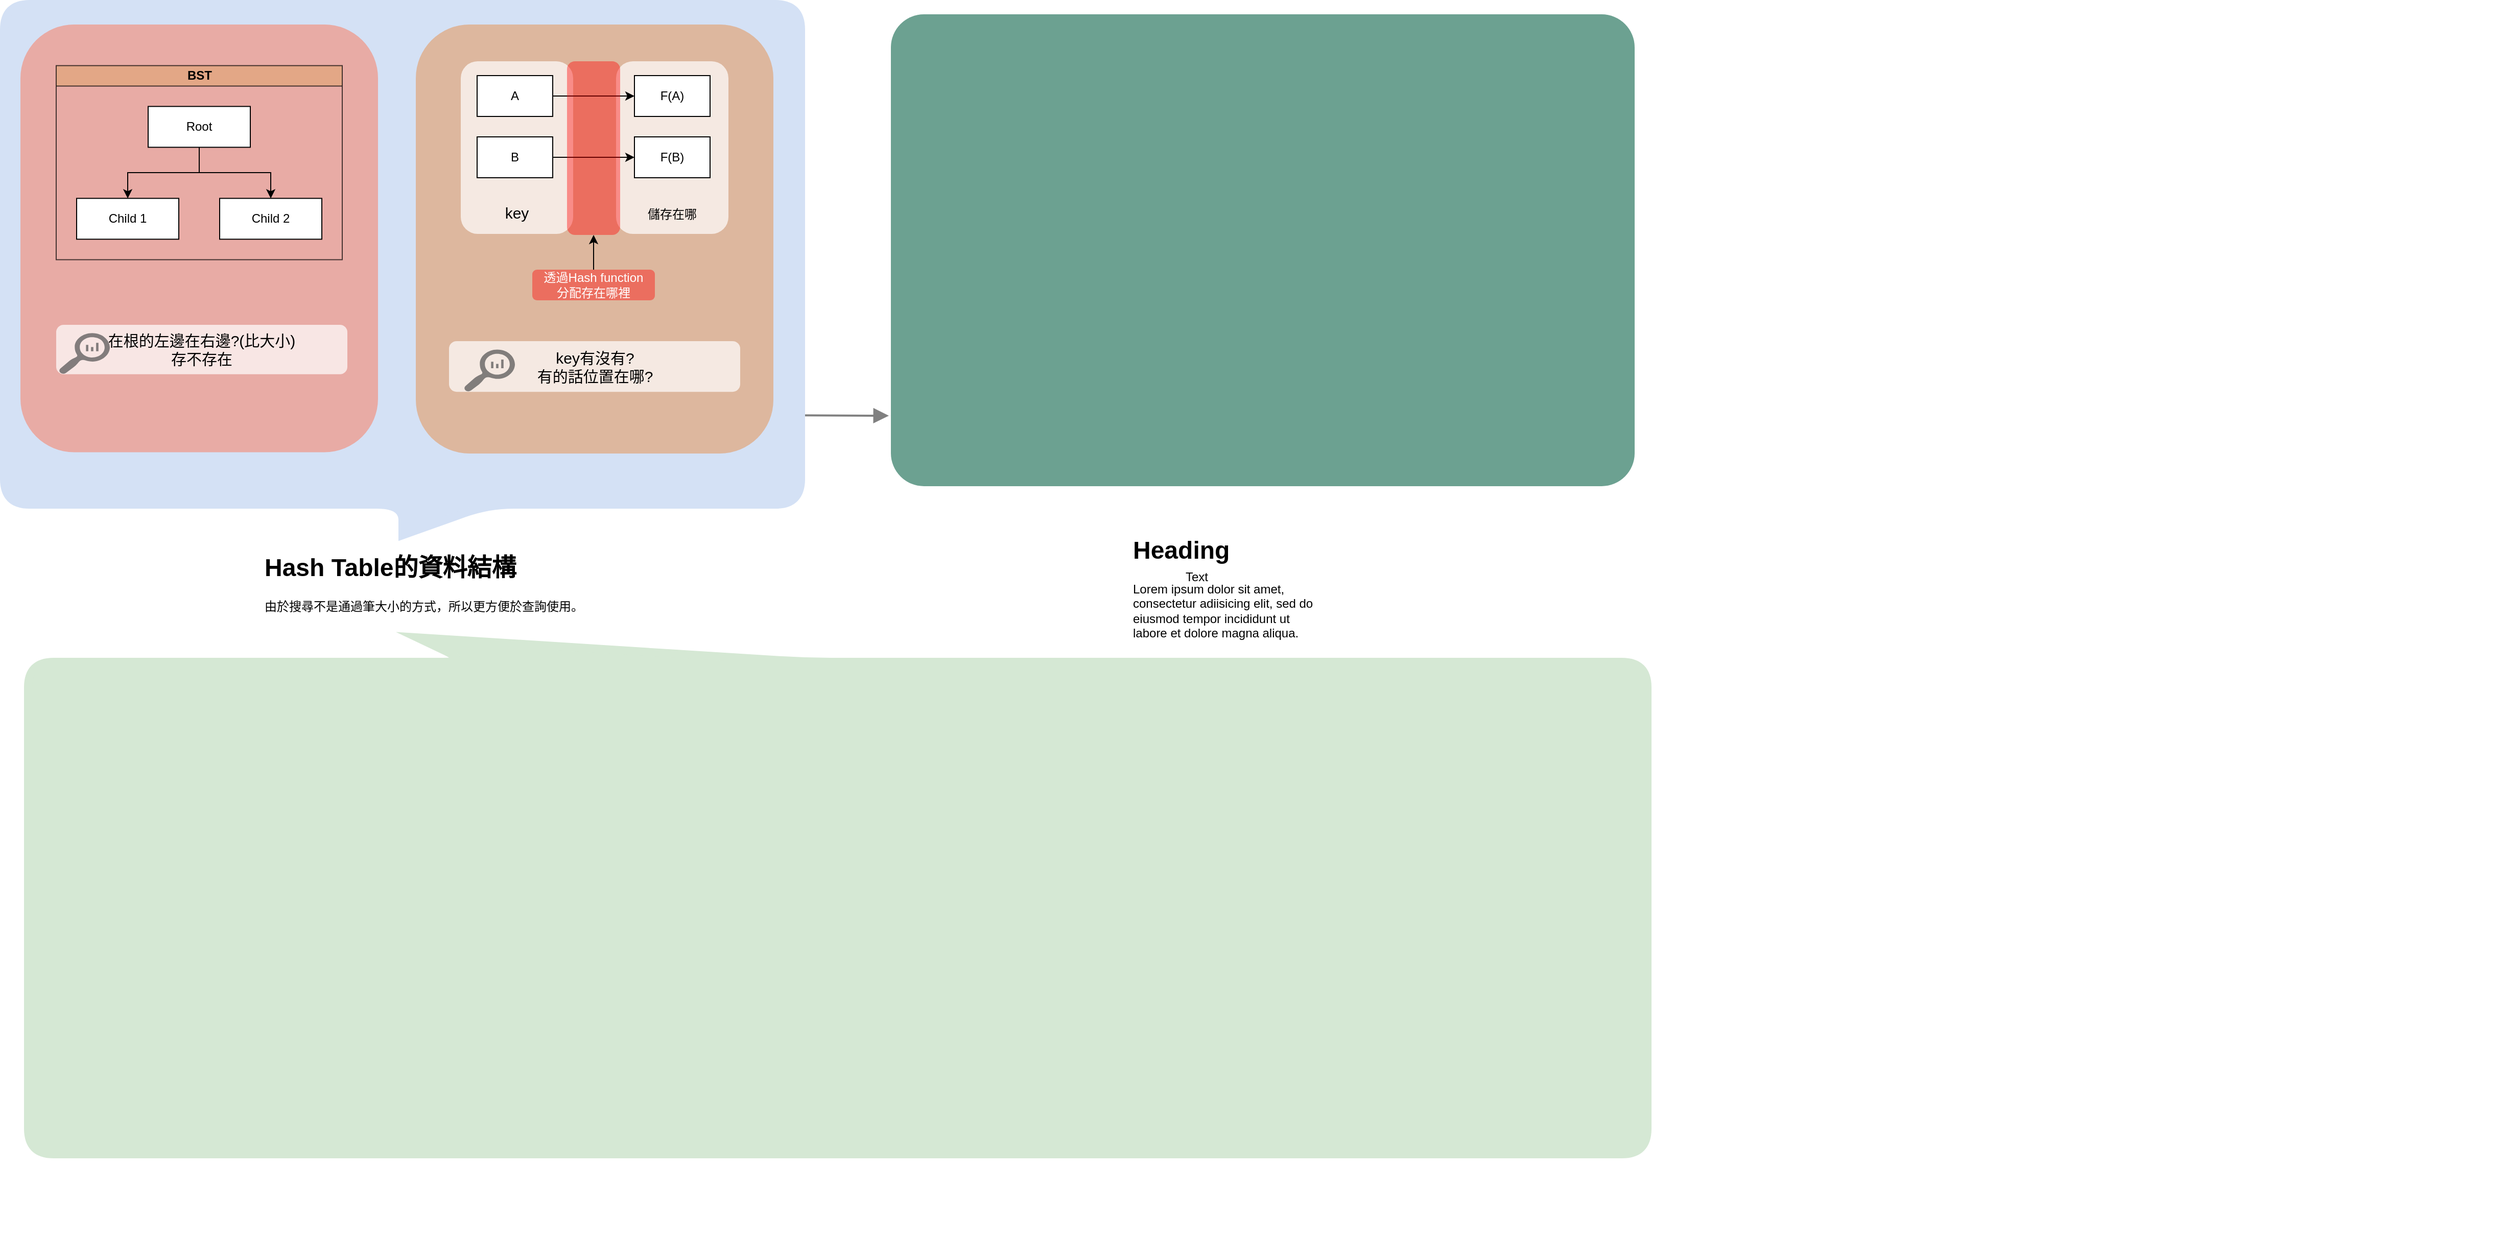 <mxfile version="12.3.2" type="device" pages="1"><diagram id="zfg-Ta_0PXxhBNGtbEZO" name="第1頁"><mxGraphModel dx="530" dy="326" grid="1" gridSize="10" guides="1" tooltips="1" connect="1" arrows="1" fold="1" page="1" pageScale="1" pageWidth="827" pageHeight="1169" math="0" shadow="0"><root><mxCell id="0"/><mxCell id="1" parent="0"/><mxCell id="-Kiuao5-XQmQE-Mk2HIP-12" value="" style="group;opacity=40;container=1;" vertex="1" connectable="0" parent="1"><mxGeometry x="26" y="100" width="2426" height="1118" as="geometry"/></mxCell><mxCell id="-Kiuao5-XQmQE-Mk2HIP-50" value="&lt;h1&gt;Hash Table的資料結構&lt;/h1&gt;&lt;div&gt;由於搜尋不是通過筆大小的方式，所以更方便於查詢使用。&lt;/div&gt;" style="text;html=1;strokeColor=none;fillColor=none;spacing=5;spacingTop=-20;whiteSpace=wrap;overflow=hidden;rounded=0;glass=0;comic=1;" vertex="1" parent="-Kiuao5-XQmQE-Mk2HIP-12"><mxGeometry x="234" y="442.114" width="330" height="116.856" as="geometry"/></mxCell><mxCell id="-Kiuao5-XQmQE-Mk2HIP-51" value="" style="shape=callout;whiteSpace=wrap;html=1;perimeter=calloutPerimeter;fontFamily=Helvetica;fontSize=12;fontColor=#000000;align=center;strokeColor=#D5E8D4;strokeWidth=8;rounded=1;arcSize=50;base=330;fillColor=#D5E8D4;position2=0.76;rotation=180;size=24;position=0.52;" vertex="1" parent="-Kiuao5-XQmQE-Mk2HIP-12"><mxGeometry x="7.5" y="530" width="1585" height="506" as="geometry"/></mxCell><mxCell id="-Kiuao5-XQmQE-Mk2HIP-52" value="&lt;h1&gt;Heading&lt;/h1&gt;&lt;p&gt;Lorem ipsum dolor sit amet, consectetur adiisicing elit, sed do eiusmod tempor incididunt ut labore et dolore magna aliqua.&lt;/p&gt;" style="text;html=1;strokeColor=none;fillColor=none;spacing=5;spacingTop=-20;whiteSpace=wrap;overflow=hidden;rounded=0;glass=0;comic=1;" vertex="1" parent="-Kiuao5-XQmQE-Mk2HIP-12"><mxGeometry x="1084" y="424.662" width="190" height="116.856" as="geometry"/></mxCell><mxCell id="-Kiuao5-XQmQE-Mk2HIP-53" value="" style="rounded=1;whiteSpace=wrap;html=1;fontFamily=Helvetica;fontSize=12;fontColor=#000000;align=center;strokeWidth=8;fillColor=#6CA191;strokeColor=none;arcSize=7;" vertex="1" parent="-Kiuao5-XQmQE-Mk2HIP-12"><mxGeometry x="852" y="-80" width="728" height="462" as="geometry"/></mxCell><mxCell id="-Kiuao5-XQmQE-Mk2HIP-54" value="" style="edgeStyle=none;html=1;strokeColor=#808080;endArrow=block;endSize=10;dashed=0;verticalAlign=bottom;strokeWidth=2;" edge="1" parent="-Kiuao5-XQmQE-Mk2HIP-12"><mxGeometry width="160" relative="1" as="geometry"><mxPoint x="730" y="312.5" as="sourcePoint"/><mxPoint x="850" y="313" as="targetPoint"/></mxGeometry></mxCell><mxCell id="-Kiuao5-XQmQE-Mk2HIP-82" value="" style="group" vertex="1" connectable="0" parent="1"><mxGeometry x="10" y="10" width="780" height="520" as="geometry"/></mxCell><mxCell id="-Kiuao5-XQmQE-Mk2HIP-45" value="" style="shape=callout;whiteSpace=wrap;html=1;perimeter=calloutPerimeter;fontFamily=Helvetica;fontSize=12;fontColor=#000000;align=center;strokeColor=#D4E1F5;strokeWidth=8;rounded=1;arcSize=50;base=84;fillColor=#D4E1F5;" vertex="1" parent="-Kiuao5-XQmQE-Mk2HIP-82"><mxGeometry width="780" height="520" as="geometry"/></mxCell><mxCell id="-Kiuao5-XQmQE-Mk2HIP-2" value="" style="rounded=1;whiteSpace=wrap;html=1;fillColor=#F19483;strokeColor=none;opacity=70;" vertex="1" parent="-Kiuao5-XQmQE-Mk2HIP-82"><mxGeometry x="16" y="20" width="350" height="418.734" as="geometry"/></mxCell><mxCell id="-Kiuao5-XQmQE-Mk2HIP-3" value="" style="rounded=1;whiteSpace=wrap;html=1;fillColor=#E1A679;strokeColor=none;opacity=70;" vertex="1" parent="-Kiuao5-XQmQE-Mk2HIP-82"><mxGeometry x="403" y="20" width="350" height="420" as="geometry"/></mxCell><mxCell id="-Kiuao5-XQmQE-Mk2HIP-39" value="&lt;br&gt;&lt;br&gt;&lt;br&gt;&lt;br&gt;&lt;br&gt;&lt;br&gt;&lt;br&gt;&lt;br&gt;&lt;br&gt;儲存在哪" style="rounded=1;whiteSpace=wrap;html=1;fillColor=#FFFFFF;opacity=70;strokeColor=none;" vertex="1" parent="-Kiuao5-XQmQE-Mk2HIP-82"><mxGeometry x="599" y="56" width="110" height="169" as="geometry"/></mxCell><mxCell id="-Kiuao5-XQmQE-Mk2HIP-38" value="&lt;span style=&quot;font-size: 15px&quot;&gt;&lt;br&gt;&lt;br&gt;&lt;br&gt;&lt;br&gt;&lt;br&gt;&lt;br&gt;&lt;br&gt;key&lt;br&gt;&lt;/span&gt;" style="rounded=1;whiteSpace=wrap;html=1;fillColor=#FFFFFF;opacity=70;strokeColor=none;" vertex="1" parent="-Kiuao5-XQmQE-Mk2HIP-82"><mxGeometry x="447" y="56" width="110" height="169" as="geometry"/></mxCell><mxCell id="-Kiuao5-XQmQE-Mk2HIP-13" value="&lt;span style=&quot;font-size: 15px&quot;&gt;key有沒有?&lt;br&gt;有的話位置在哪?&lt;br&gt;&lt;/span&gt;" style="rounded=1;whiteSpace=wrap;html=1;fillColor=#FFFFFF;opacity=70;strokeColor=none;" vertex="1" parent="-Kiuao5-XQmQE-Mk2HIP-82"><mxGeometry x="435.5" y="330" width="285" height="49.615" as="geometry"/></mxCell><mxCell id="-Kiuao5-XQmQE-Mk2HIP-14" value="" style="pointerEvents=1;shadow=0;dashed=0;html=1;strokeColor=none;labelPosition=center;verticalLabelPosition=bottom;verticalAlign=top;align=center;fillColor=#505050;shape=mxgraph.mscae.oms.log_search;opacity=70;" vertex="1" parent="-Kiuao5-XQmQE-Mk2HIP-82"><mxGeometry x="450" y="338.269" width="50" height="41.346" as="geometry"/></mxCell><mxCell id="-Kiuao5-XQmQE-Mk2HIP-15" value="A" style="rounded=0;whiteSpace=wrap;html=1;" vertex="1" parent="-Kiuao5-XQmQE-Mk2HIP-82"><mxGeometry x="463" y="70" width="74" height="40" as="geometry"/></mxCell><mxCell id="-Kiuao5-XQmQE-Mk2HIP-16" value="F(A)" style="rounded=0;whiteSpace=wrap;html=1;" vertex="1" parent="-Kiuao5-XQmQE-Mk2HIP-82"><mxGeometry x="617" y="70" width="74" height="40" as="geometry"/></mxCell><mxCell id="-Kiuao5-XQmQE-Mk2HIP-17" value="" style="edgeStyle=orthogonalEdgeStyle;rounded=0;orthogonalLoop=1;jettySize=auto;html=1;" edge="1" parent="-Kiuao5-XQmQE-Mk2HIP-82" source="-Kiuao5-XQmQE-Mk2HIP-15" target="-Kiuao5-XQmQE-Mk2HIP-16"><mxGeometry relative="1" as="geometry"/></mxCell><mxCell id="-Kiuao5-XQmQE-Mk2HIP-18" value="B" style="rounded=0;whiteSpace=wrap;html=1;" vertex="1" parent="-Kiuao5-XQmQE-Mk2HIP-82"><mxGeometry x="463" y="130" width="74" height="40" as="geometry"/></mxCell><mxCell id="-Kiuao5-XQmQE-Mk2HIP-19" value="F(B)" style="rounded=0;whiteSpace=wrap;html=1;" vertex="1" parent="-Kiuao5-XQmQE-Mk2HIP-82"><mxGeometry x="617" y="130" width="74" height="40" as="geometry"/></mxCell><mxCell id="-Kiuao5-XQmQE-Mk2HIP-20" value="" style="edgeStyle=orthogonalEdgeStyle;rounded=0;orthogonalLoop=1;jettySize=auto;html=1;" edge="1" parent="-Kiuao5-XQmQE-Mk2HIP-82" source="-Kiuao5-XQmQE-Mk2HIP-18" target="-Kiuao5-XQmQE-Mk2HIP-19"><mxGeometry relative="1" as="geometry"/></mxCell><mxCell id="-Kiuao5-XQmQE-Mk2HIP-40" value="" style="rounded=1;whiteSpace=wrap;html=1;strokeColor=none;fillColor=#FF0000;opacity=40;" vertex="1" parent="-Kiuao5-XQmQE-Mk2HIP-82"><mxGeometry x="551" y="56" width="52" height="170" as="geometry"/></mxCell><mxCell id="-Kiuao5-XQmQE-Mk2HIP-43" value="" style="edgeStyle=orthogonalEdgeStyle;rounded=0;orthogonalLoop=1;jettySize=auto;html=1;" edge="1" parent="-Kiuao5-XQmQE-Mk2HIP-82" source="-Kiuao5-XQmQE-Mk2HIP-42" target="-Kiuao5-XQmQE-Mk2HIP-40"><mxGeometry relative="1" as="geometry"/></mxCell><mxCell id="-Kiuao5-XQmQE-Mk2HIP-42" value="透過Hash function&lt;br&gt;分配存在哪裡" style="rounded=1;whiteSpace=wrap;html=1;strokeColor=none;fillColor=#FF0000;opacity=40;fontColor=#ffffff;" vertex="1" parent="-Kiuao5-XQmQE-Mk2HIP-82"><mxGeometry x="517" y="260" width="120" height="30" as="geometry"/></mxCell><mxCell id="-Kiuao5-XQmQE-Mk2HIP-4" value="BST" style="swimlane;html=1;startSize=20;horizontal=1;childLayout=treeLayout;horizontalTree=0;resizable=0;containerType=tree;fillColor=#E1A679;opacity=70;" vertex="1" parent="-Kiuao5-XQmQE-Mk2HIP-82"><mxGeometry x="51" y="60.203" width="280" height="190" as="geometry"/></mxCell><mxCell id="-Kiuao5-XQmQE-Mk2HIP-5" value="Root" style="whiteSpace=wrap;html=1;" vertex="1" parent="-Kiuao5-XQmQE-Mk2HIP-4"><mxGeometry x="90" y="40" width="100" height="40" as="geometry"/></mxCell><mxCell id="-Kiuao5-XQmQE-Mk2HIP-6" value="Child 1" style="whiteSpace=wrap;html=1;" vertex="1" parent="-Kiuao5-XQmQE-Mk2HIP-4"><mxGeometry x="20" y="130" width="100" height="40" as="geometry"/></mxCell><mxCell id="-Kiuao5-XQmQE-Mk2HIP-7" value="" style="edgeStyle=elbowEdgeStyle;elbow=vertical;html=1;rounded=0;" edge="1" parent="-Kiuao5-XQmQE-Mk2HIP-4" source="-Kiuao5-XQmQE-Mk2HIP-5" target="-Kiuao5-XQmQE-Mk2HIP-6"><mxGeometry relative="1" as="geometry"/></mxCell><mxCell id="-Kiuao5-XQmQE-Mk2HIP-8" value="Child 2" style="whiteSpace=wrap;html=1;" vertex="1" parent="-Kiuao5-XQmQE-Mk2HIP-4"><mxGeometry x="160" y="130" width="100" height="40" as="geometry"/></mxCell><mxCell id="-Kiuao5-XQmQE-Mk2HIP-9" value="" style="edgeStyle=elbowEdgeStyle;elbow=vertical;html=1;rounded=0;" edge="1" parent="-Kiuao5-XQmQE-Mk2HIP-4" source="-Kiuao5-XQmQE-Mk2HIP-5" target="-Kiuao5-XQmQE-Mk2HIP-8"><mxGeometry relative="1" as="geometry"/></mxCell><mxCell id="-Kiuao5-XQmQE-Mk2HIP-80" value="" style="group" vertex="1" connectable="0" parent="-Kiuao5-XQmQE-Mk2HIP-82"><mxGeometry x="51" y="314.05" width="285" height="48.315" as="geometry"/></mxCell><mxCell id="-Kiuao5-XQmQE-Mk2HIP-11" value="&lt;span style=&quot;font-size: 15px&quot;&gt;在根的左邊在右邊?(比大小)&lt;br&gt;存不存在&lt;br&gt;&lt;/span&gt;" style="rounded=1;whiteSpace=wrap;html=1;fillColor=#FFFFFF;opacity=70;strokeColor=none;align=center;" vertex="1" parent="-Kiuao5-XQmQE-Mk2HIP-80"><mxGeometry width="285" height="48.315" as="geometry"/></mxCell><mxCell id="-Kiuao5-XQmQE-Mk2HIP-10" value="" style="pointerEvents=1;shadow=0;dashed=0;html=1;strokeColor=none;labelPosition=center;verticalLabelPosition=bottom;verticalAlign=top;align=center;fillColor=#505050;shape=mxgraph.mscae.oms.log_search;opacity=70;" vertex="1" parent="-Kiuao5-XQmQE-Mk2HIP-80"><mxGeometry x="2.5" y="8.053" width="50" height="40.263" as="geometry"/></mxCell><mxCell id="-Kiuao5-XQmQE-Mk2HIP-85" value="Text" style="text;html=1;align=center;verticalAlign=middle;resizable=0;points=[];;autosize=1;" vertex="1" parent="1"><mxGeometry x="1157" y="561" width="40" height="20" as="geometry"/></mxCell></root></mxGraphModel></diagram></mxfile>